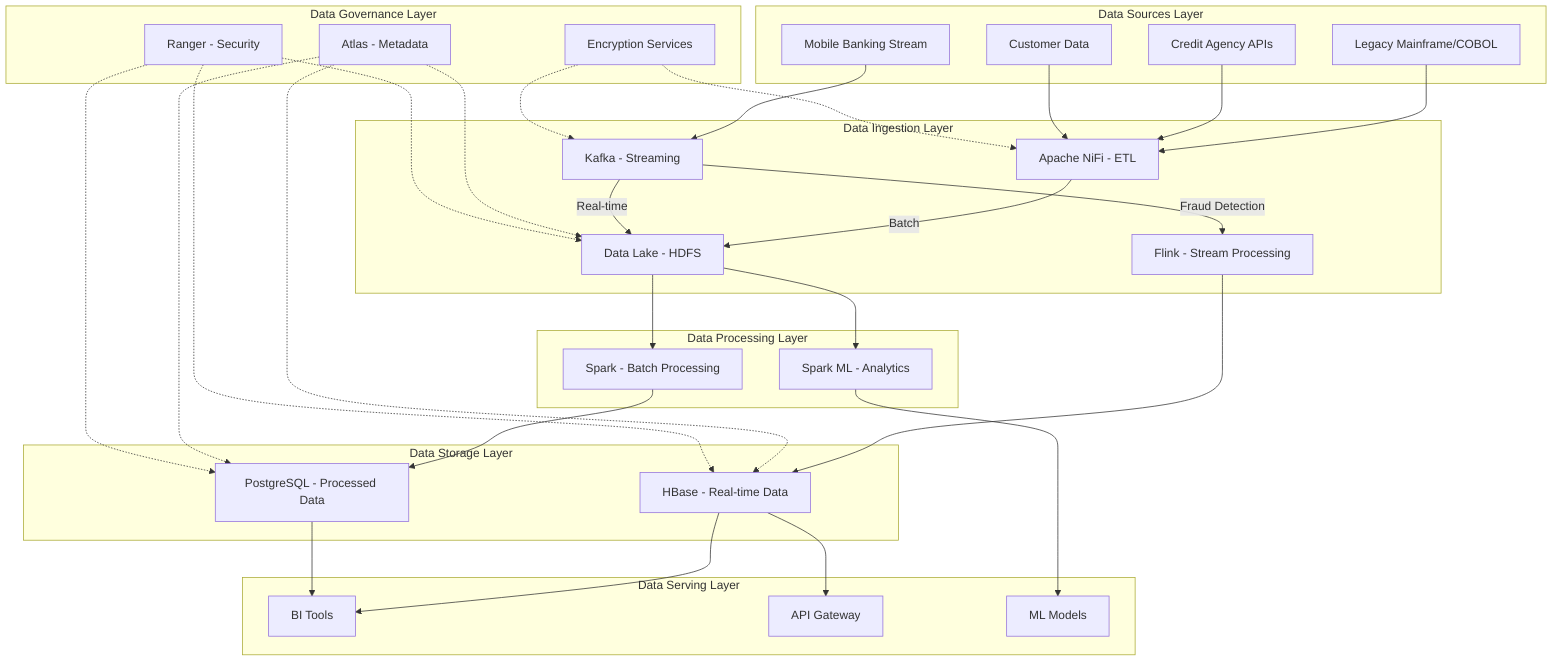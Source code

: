 graph TB
    subgraph Data Sources ["Data Sources Layer"]
        A1[Legacy Mainframe/COBOL] 
        A2[Mobile Banking Stream]
        A3[Credit Agency APIs]
        A4[Customer Data]
    end

    subgraph Ingestion ["Data Ingestion Layer"]
        B1[Apache NiFi - ETL]
        B2[Kafka - Streaming]
        B1 -->|Batch| C1
        B2 -->|Real-time| C1
        B2 -->|Fraud Detection| D2
    end

    subgraph Storage ["Data Storage Layer"]
        C1[Data Lake - HDFS]
        C2[HBase - Real-time Data]
        C3[PostgreSQL - Processed Data]
    end

    subgraph Processing ["Data Processing Layer"]
        D1[Spark - Batch Processing]
        D2[Flink - Stream Processing]
        D3[Spark ML - Analytics]
    end

    subgraph Serving ["Data Serving Layer"]
        E1[BI Tools]
        E2[API Gateway]
        E3[ML Models]
    end

    subgraph Governance ["Data Governance Layer"]
        F1[Atlas - Metadata]
        F2[Ranger - Security]
        F3[Encryption Services]
    end

    A1 --> B1
    A2 --> B2
    A3 --> B1
    A4 --> B1
    
    C1 --> D1
    C1 --> D3
    D1 --> C3
    D2 --> C2
    
    C2 --> E1
    C2 --> E2
    C3 --> E1
    D3 --> E3
    
    F1 -.-> C1
    F1 -.-> C2
    F1 -.-> C3
    F2 -.-> C1
    F2 -.-> C2
    F2 -.-> C3
    F3 -.-> B1
    F3 -.-> B2